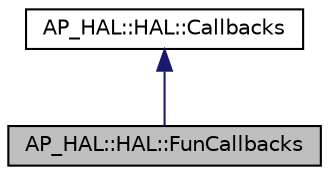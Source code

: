 digraph "AP_HAL::HAL::FunCallbacks"
{
 // INTERACTIVE_SVG=YES
  edge [fontname="Helvetica",fontsize="10",labelfontname="Helvetica",labelfontsize="10"];
  node [fontname="Helvetica",fontsize="10",shape=record];
  Node1 [label="AP_HAL::HAL::FunCallbacks",height=0.2,width=0.4,color="black", fillcolor="grey75", style="filled", fontcolor="black"];
  Node2 -> Node1 [dir="back",color="midnightblue",fontsize="10",style="solid",fontname="Helvetica"];
  Node2 [label="AP_HAL::HAL::Callbacks",height=0.2,width=0.4,color="black", fillcolor="white", style="filled",URL="$structAP__HAL_1_1HAL_1_1Callbacks.html"];
}
